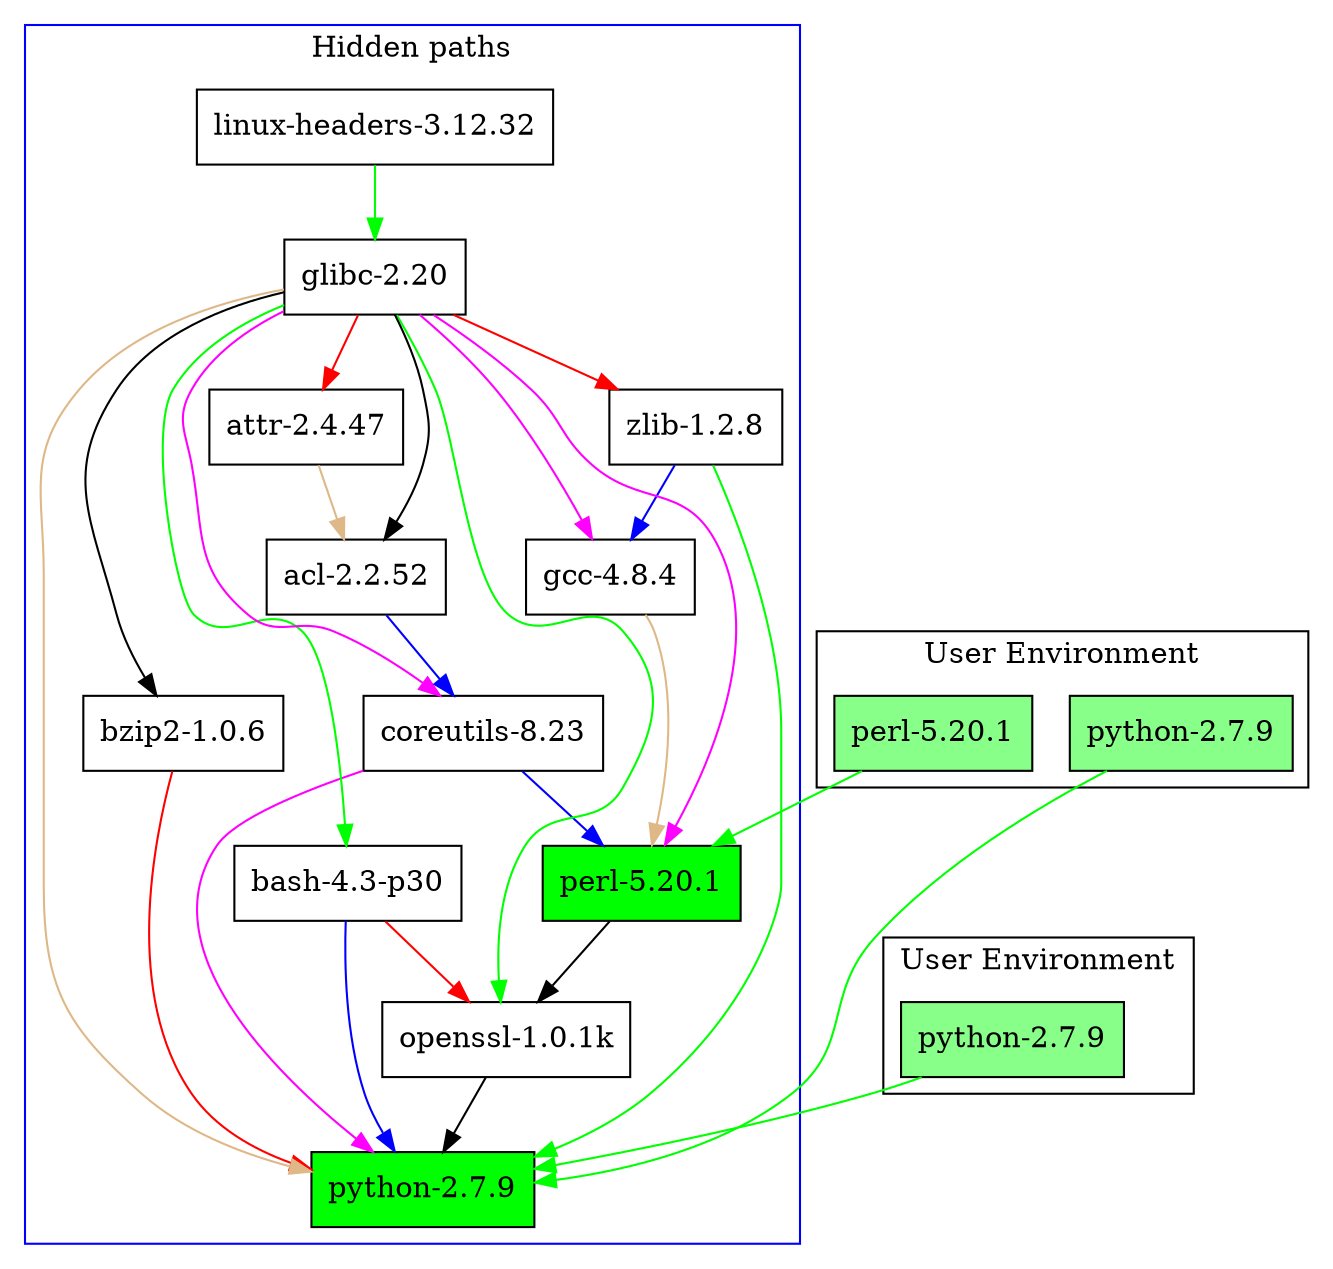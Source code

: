 digraph G { bgcolor="transparent";

"/nix/store/l8rhnzq9yxqhv3il4kmzqhkx8q06jzgv-python-2.7.9" [label = "python-2.7.9", shape = box, style = filled, fillcolor = "#00ff00"];
"/nix/store/8nxzd6jkgcihyx26m246ycpnpivicpak-openssl-1.0.1k" -> "/nix/store/l8rhnzq9yxqhv3il4kmzqhkx8q06jzgv-python-2.7.9" [color = "black"];
"/nix/store/96vfgc1gfwslmg3hhfzkxsvqqc61mh89-bzip2-1.0.6" -> "/nix/store/l8rhnzq9yxqhv3il4kmzqhkx8q06jzgv-python-2.7.9" [color = "red"];
"/nix/store/a2p5i9hb5hpqssh7vp402r6n9slfayqx-zlib-1.2.8" -> "/nix/store/l8rhnzq9yxqhv3il4kmzqhkx8q06jzgv-python-2.7.9" [color = "green"];
"/nix/store/cxrc12hkmvrjlq747cm08av6jl41nzi1-bash-4.3-p30" -> "/nix/store/l8rhnzq9yxqhv3il4kmzqhkx8q06jzgv-python-2.7.9" [color = "blue"];
"/nix/store/h4ssyq8lac0ywmn8j0lsichvj9fvcfyd-coreutils-8.23" -> "/nix/store/l8rhnzq9yxqhv3il4kmzqhkx8q06jzgv-python-2.7.9" [color = "magenta"];
"/nix/store/nrxyygy0wqski1klq0305d3h523k41ps-glibc-2.20" -> "/nix/store/l8rhnzq9yxqhv3il4kmzqhkx8q06jzgv-python-2.7.9" [color = "burlywood"];
"/nix/store/8nxzd6jkgcihyx26m246ycpnpivicpak-openssl-1.0.1k" [label = "openssl-1.0.1k", shape = box, style = filled, fillcolor = "#ffffff"];
"/nix/store/482l1wbyrbqzy8pm0mh9psvk7f7x2qnf-perl-5.20.1" -> "/nix/store/8nxzd6jkgcihyx26m246ycpnpivicpak-openssl-1.0.1k" [color = "black"];
"/nix/store/cxrc12hkmvrjlq747cm08av6jl41nzi1-bash-4.3-p30" -> "/nix/store/8nxzd6jkgcihyx26m246ycpnpivicpak-openssl-1.0.1k" [color = "red"];
"/nix/store/nrxyygy0wqski1klq0305d3h523k41ps-glibc-2.20" -> "/nix/store/8nxzd6jkgcihyx26m246ycpnpivicpak-openssl-1.0.1k" [color = "green"];
"/nix/store/482l1wbyrbqzy8pm0mh9psvk7f7x2qnf-perl-5.20.1" [label = "perl-5.20.1", shape = box, style = filled, fillcolor = "#00ff00"];
"/nix/store/h4ssyq8lac0ywmn8j0lsichvj9fvcfyd-coreutils-8.23" -> "/nix/store/482l1wbyrbqzy8pm0mh9psvk7f7x2qnf-perl-5.20.1" [color = "blue"];
"/nix/store/nrxyygy0wqski1klq0305d3h523k41ps-glibc-2.20" -> "/nix/store/482l1wbyrbqzy8pm0mh9psvk7f7x2qnf-perl-5.20.1" [color = "magenta"];
"/nix/store/p9rmkj5s68cjhjnb8msj477wcm5157rx-gcc-4.8.4" -> "/nix/store/482l1wbyrbqzy8pm0mh9psvk7f7x2qnf-perl-5.20.1" [color = "burlywood"];
"/nix/store/96vfgc1gfwslmg3hhfzkxsvqqc61mh89-bzip2-1.0.6" [label = "bzip2-1.0.6", shape = box, style = filled, fillcolor = "#ffffff"];
"/nix/store/nrxyygy0wqski1klq0305d3h523k41ps-glibc-2.20" -> "/nix/store/96vfgc1gfwslmg3hhfzkxsvqqc61mh89-bzip2-1.0.6" [color = "black"];
"/nix/store/a2p5i9hb5hpqssh7vp402r6n9slfayqx-zlib-1.2.8" [label = "zlib-1.2.8", shape = box, style = filled, fillcolor = "#ffffff"];
"/nix/store/nrxyygy0wqski1klq0305d3h523k41ps-glibc-2.20" -> "/nix/store/a2p5i9hb5hpqssh7vp402r6n9slfayqx-zlib-1.2.8" [color = "red"];
"/nix/store/cxrc12hkmvrjlq747cm08av6jl41nzi1-bash-4.3-p30" [label = "bash-4.3-p30", shape = box, style = filled, fillcolor = "#ffffff"];
"/nix/store/nrxyygy0wqski1klq0305d3h523k41ps-glibc-2.20" -> "/nix/store/cxrc12hkmvrjlq747cm08av6jl41nzi1-bash-4.3-p30" [color = "green"];
"/nix/store/h4ssyq8lac0ywmn8j0lsichvj9fvcfyd-coreutils-8.23" [label = "coreutils-8.23", shape = box, style = filled, fillcolor = "#ffffff"];
"/nix/store/54whwk19x8cgak0pwnnzzq282hwaf8f3-acl-2.2.52" -> "/nix/store/h4ssyq8lac0ywmn8j0lsichvj9fvcfyd-coreutils-8.23" [color = "blue"];
"/nix/store/nrxyygy0wqski1klq0305d3h523k41ps-glibc-2.20" -> "/nix/store/h4ssyq8lac0ywmn8j0lsichvj9fvcfyd-coreutils-8.23" [color = "magenta"];
"/nix/store/54whwk19x8cgak0pwnnzzq282hwaf8f3-acl-2.2.52" [label = "acl-2.2.52", shape = box, style = filled, fillcolor = "#ffffff"];
"/nix/store/f9i3xzbkx0frdqwqvy8qpk6gcclzf02f-attr-2.4.47" -> "/nix/store/54whwk19x8cgak0pwnnzzq282hwaf8f3-acl-2.2.52" [color = "burlywood"];
"/nix/store/nrxyygy0wqski1klq0305d3h523k41ps-glibc-2.20" -> "/nix/store/54whwk19x8cgak0pwnnzzq282hwaf8f3-acl-2.2.52" [color = "black"];
"/nix/store/f9i3xzbkx0frdqwqvy8qpk6gcclzf02f-attr-2.4.47" [label = "attr-2.4.47", shape = box, style = filled, fillcolor = "#ffffff"];
"/nix/store/nrxyygy0wqski1klq0305d3h523k41ps-glibc-2.20" -> "/nix/store/f9i3xzbkx0frdqwqvy8qpk6gcclzf02f-attr-2.4.47" [color = "red"];
"/nix/store/nrxyygy0wqski1klq0305d3h523k41ps-glibc-2.20" [label = "glibc-2.20", shape = box, style = filled, fillcolor = "#ffffff"];
"/nix/store/jvlrfyjlm4m0jykiw33dk5kjyzmgysiw-linux-headers-3.12.32" -> "/nix/store/nrxyygy0wqski1klq0305d3h523k41ps-glibc-2.20" [color = "green"];
"/nix/store/jvlrfyjlm4m0jykiw33dk5kjyzmgysiw-linux-headers-3.12.32" [label = "linux-headers-3.12.32", shape = box, style = filled, fillcolor = "#ffffff"];
"/nix/store/p9rmkj5s68cjhjnb8msj477wcm5157rx-gcc-4.8.4" [label = "gcc-4.8.4", shape = box, style = filled, fillcolor = "#ffffff"];
"/nix/store/a2p5i9hb5hpqssh7vp402r6n9slfayqx-zlib-1.2.8" -> "/nix/store/p9rmkj5s68cjhjnb8msj477wcm5157rx-gcc-4.8.4" [color = "blue"];
"/nix/store/nrxyygy0wqski1klq0305d3h523k41ps-glibc-2.20" -> "/nix/store/p9rmkj5s68cjhjnb8msj477wcm5157rx-gcc-4.8.4" [color = "magenta"];

// "not-managed-1.0.0" [label = "not-managed-1.0.0", shape = box, style = filled, fillcolor = "#ff0000"];
"python-2.7.9-u0" [label = "python-2.7.9", shape = box, style = filled, fillcolor = "#88ff88"];
"python-2.7.9-u0" -> "/nix/store/l8rhnzq9yxqhv3il4kmzqhkx8q06jzgv-python-2.7.9" [color = "green"];

"python-2.7.9-u1" [label = "python-2.7.9", shape = box, style = filled, fillcolor = "#88ff88"];
"perl-5.20.1-u1" [label = "perl-5.20.1", shape = box, style = filled, fillcolor = "#88ff88"];
"python-2.7.9-u1" -> "/nix/store/l8rhnzq9yxqhv3il4kmzqhkx8q06jzgv-python-2.7.9" [color = "green"];
"perl-5.20.1-u1" -> "/nix/store/482l1wbyrbqzy8pm0mh9psvk7f7x2qnf-perl-5.20.1" [color = "green"];

subgraph cluster_2  { rank=same;
        label = "User Environment";

"python-2.7.9-u0"

}

subgraph cluster_1  { rank=same;
        label = "User Environment";

"python-2.7.9-u1"
"perl-5.20.1-u1"

}

subgraph cluster_0 {
	node [style=filled];

"/nix/store/482l1wbyrbqzy8pm0mh9psvk7f7x2qnf-perl-5.20.1"
"/nix/store/54whwk19x8cgak0pwnnzzq282hwaf8f3-acl-2.2.52"
"/nix/store/8nxzd6jkgcihyx26m246ycpnpivicpak-openssl-1.0.1k"
"/nix/store/96vfgc1gfwslmg3hhfzkxsvqqc61mh89-bzip2-1.0.6"
"/nix/store/a2p5i9hb5hpqssh7vp402r6n9slfayqx-zlib-1.2.8"
"/nix/store/cxrc12hkmvrjlq747cm08av6jl41nzi1-bash-4.3-p30"
"/nix/store/f9i3xzbkx0frdqwqvy8qpk6gcclzf02f-attr-2.4.47"
"/nix/store/h4ssyq8lac0ywmn8j0lsichvj9fvcfyd-coreutils-8.23"
"/nix/store/jvlrfyjlm4m0jykiw33dk5kjyzmgysiw-linux-headers-3.12.32"
"/nix/store/l8rhnzq9yxqhv3il4kmzqhkx8q06jzgv-python-2.7.9"
"/nix/store/nrxyygy0wqski1klq0305d3h523k41ps-glibc-2.20"
"/nix/store/p9rmkj5s68cjhjnb8msj477wcm5157rx-gcc-4.8.4"

        label = "Hidden paths";
	color=blue
}

}
